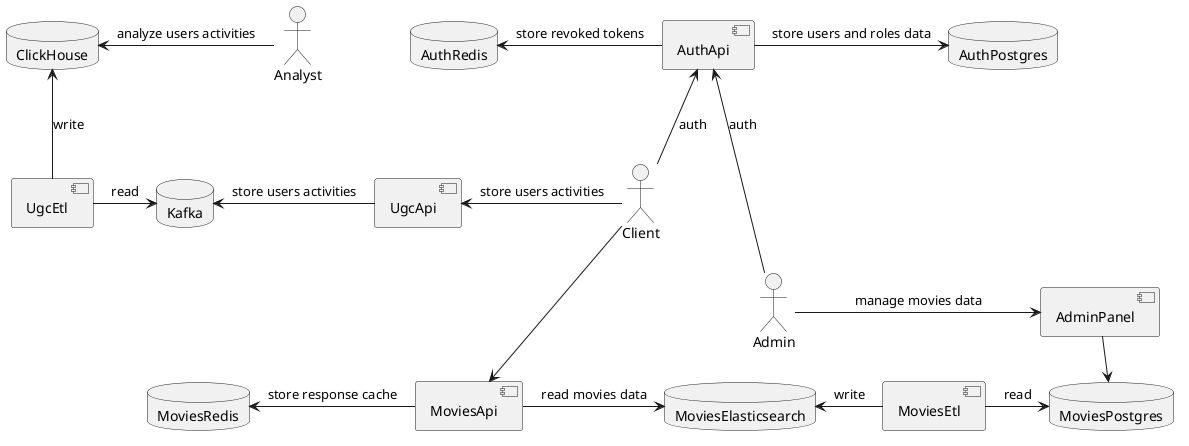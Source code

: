 @startuml
skinparam componentStyle uml2
actor Client
actor Admin
actor Analyst

component AdminPanel
database MoviesPostgres

component MoviesEtl
database MoviesElasticsearch

component MoviesApi
database MoviesRedis

component AuthApi
database AuthPostgres
database AuthRedis

component UgcApi
database Kafka

component UgcEtl
database ClickHouse

Client -down-> MoviesApi
MoviesApi -right-> MoviesElasticsearch: read movies data
MoviesApi -left-> MoviesRedis: store response cache

Admin -right-> AdminPanel: manage movies data
AdminPanel -> MoviesPostgres: store movies data
MoviesEtl -left-> MoviesElasticsearch: write
MoviesEtl -right-> MoviesPostgres: read

Client -up-> AuthApi: auth
Admin -up-> AuthApi: auth
AuthApi -right-> AuthPostgres: store users and roles data
AuthApi -left-> AuthRedis: store revoked tokens

Client -left-> UgcApi: store users activities
UgcApi -left-> Kafka: store users activities

UgcEtl -right-> Kafka: read
UgcEtl -up-> ClickHouse: write

Analyst -left-> ClickHouse: analyze users activities
@enduml